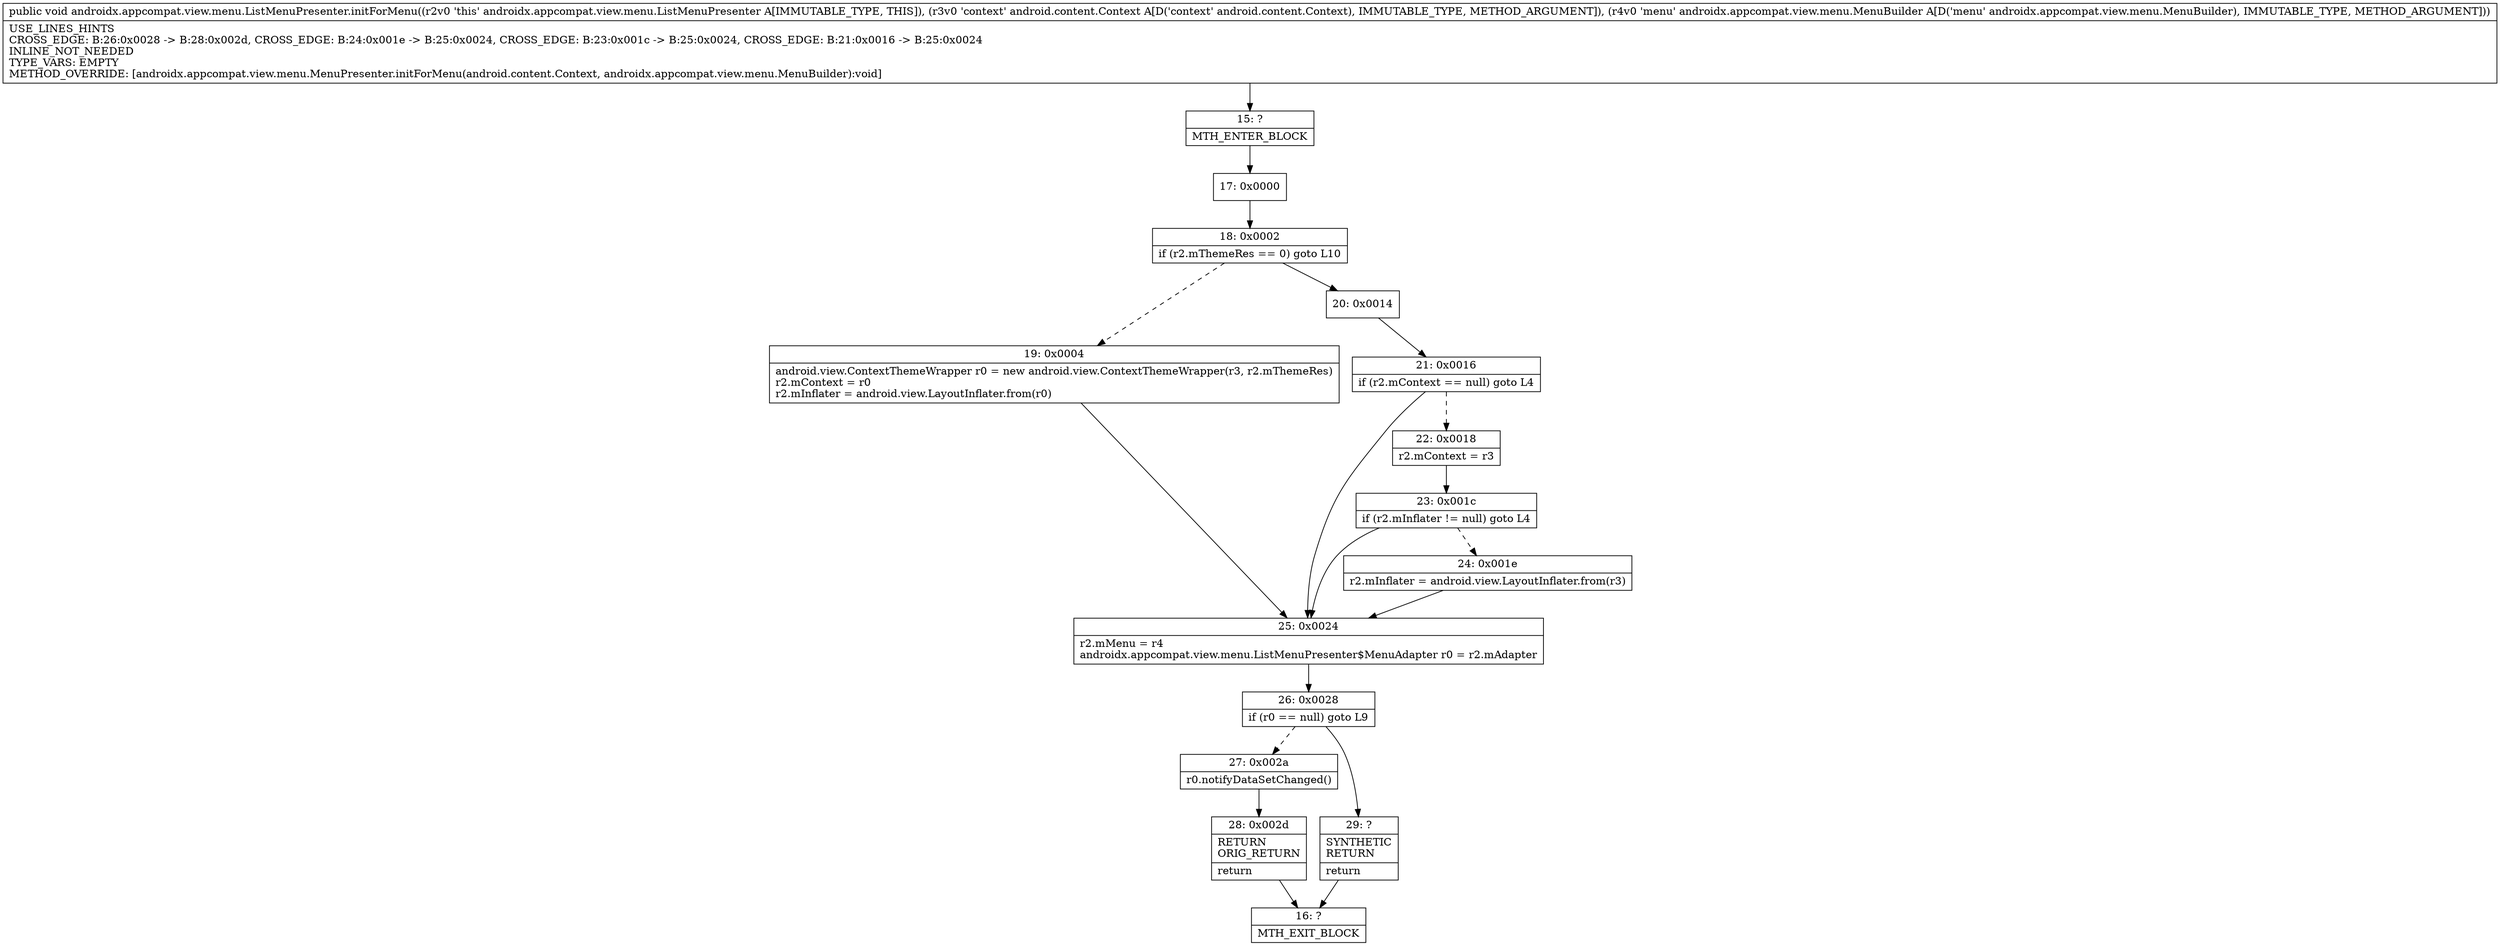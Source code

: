 digraph "CFG forandroidx.appcompat.view.menu.ListMenuPresenter.initForMenu(Landroid\/content\/Context;Landroidx\/appcompat\/view\/menu\/MenuBuilder;)V" {
Node_15 [shape=record,label="{15\:\ ?|MTH_ENTER_BLOCK\l}"];
Node_17 [shape=record,label="{17\:\ 0x0000}"];
Node_18 [shape=record,label="{18\:\ 0x0002|if (r2.mThemeRes == 0) goto L10\l}"];
Node_19 [shape=record,label="{19\:\ 0x0004|android.view.ContextThemeWrapper r0 = new android.view.ContextThemeWrapper(r3, r2.mThemeRes)\lr2.mContext = r0\lr2.mInflater = android.view.LayoutInflater.from(r0)\l}"];
Node_25 [shape=record,label="{25\:\ 0x0024|r2.mMenu = r4\landroidx.appcompat.view.menu.ListMenuPresenter$MenuAdapter r0 = r2.mAdapter\l}"];
Node_26 [shape=record,label="{26\:\ 0x0028|if (r0 == null) goto L9\l}"];
Node_27 [shape=record,label="{27\:\ 0x002a|r0.notifyDataSetChanged()\l}"];
Node_28 [shape=record,label="{28\:\ 0x002d|RETURN\lORIG_RETURN\l|return\l}"];
Node_16 [shape=record,label="{16\:\ ?|MTH_EXIT_BLOCK\l}"];
Node_29 [shape=record,label="{29\:\ ?|SYNTHETIC\lRETURN\l|return\l}"];
Node_20 [shape=record,label="{20\:\ 0x0014}"];
Node_21 [shape=record,label="{21\:\ 0x0016|if (r2.mContext == null) goto L4\l}"];
Node_22 [shape=record,label="{22\:\ 0x0018|r2.mContext = r3\l}"];
Node_23 [shape=record,label="{23\:\ 0x001c|if (r2.mInflater != null) goto L4\l}"];
Node_24 [shape=record,label="{24\:\ 0x001e|r2.mInflater = android.view.LayoutInflater.from(r3)\l}"];
MethodNode[shape=record,label="{public void androidx.appcompat.view.menu.ListMenuPresenter.initForMenu((r2v0 'this' androidx.appcompat.view.menu.ListMenuPresenter A[IMMUTABLE_TYPE, THIS]), (r3v0 'context' android.content.Context A[D('context' android.content.Context), IMMUTABLE_TYPE, METHOD_ARGUMENT]), (r4v0 'menu' androidx.appcompat.view.menu.MenuBuilder A[D('menu' androidx.appcompat.view.menu.MenuBuilder), IMMUTABLE_TYPE, METHOD_ARGUMENT]))  | USE_LINES_HINTS\lCROSS_EDGE: B:26:0x0028 \-\> B:28:0x002d, CROSS_EDGE: B:24:0x001e \-\> B:25:0x0024, CROSS_EDGE: B:23:0x001c \-\> B:25:0x0024, CROSS_EDGE: B:21:0x0016 \-\> B:25:0x0024\lINLINE_NOT_NEEDED\lTYPE_VARS: EMPTY\lMETHOD_OVERRIDE: [androidx.appcompat.view.menu.MenuPresenter.initForMenu(android.content.Context, androidx.appcompat.view.menu.MenuBuilder):void]\l}"];
MethodNode -> Node_15;Node_15 -> Node_17;
Node_17 -> Node_18;
Node_18 -> Node_19[style=dashed];
Node_18 -> Node_20;
Node_19 -> Node_25;
Node_25 -> Node_26;
Node_26 -> Node_27[style=dashed];
Node_26 -> Node_29;
Node_27 -> Node_28;
Node_28 -> Node_16;
Node_29 -> Node_16;
Node_20 -> Node_21;
Node_21 -> Node_22[style=dashed];
Node_21 -> Node_25;
Node_22 -> Node_23;
Node_23 -> Node_24[style=dashed];
Node_23 -> Node_25;
Node_24 -> Node_25;
}

